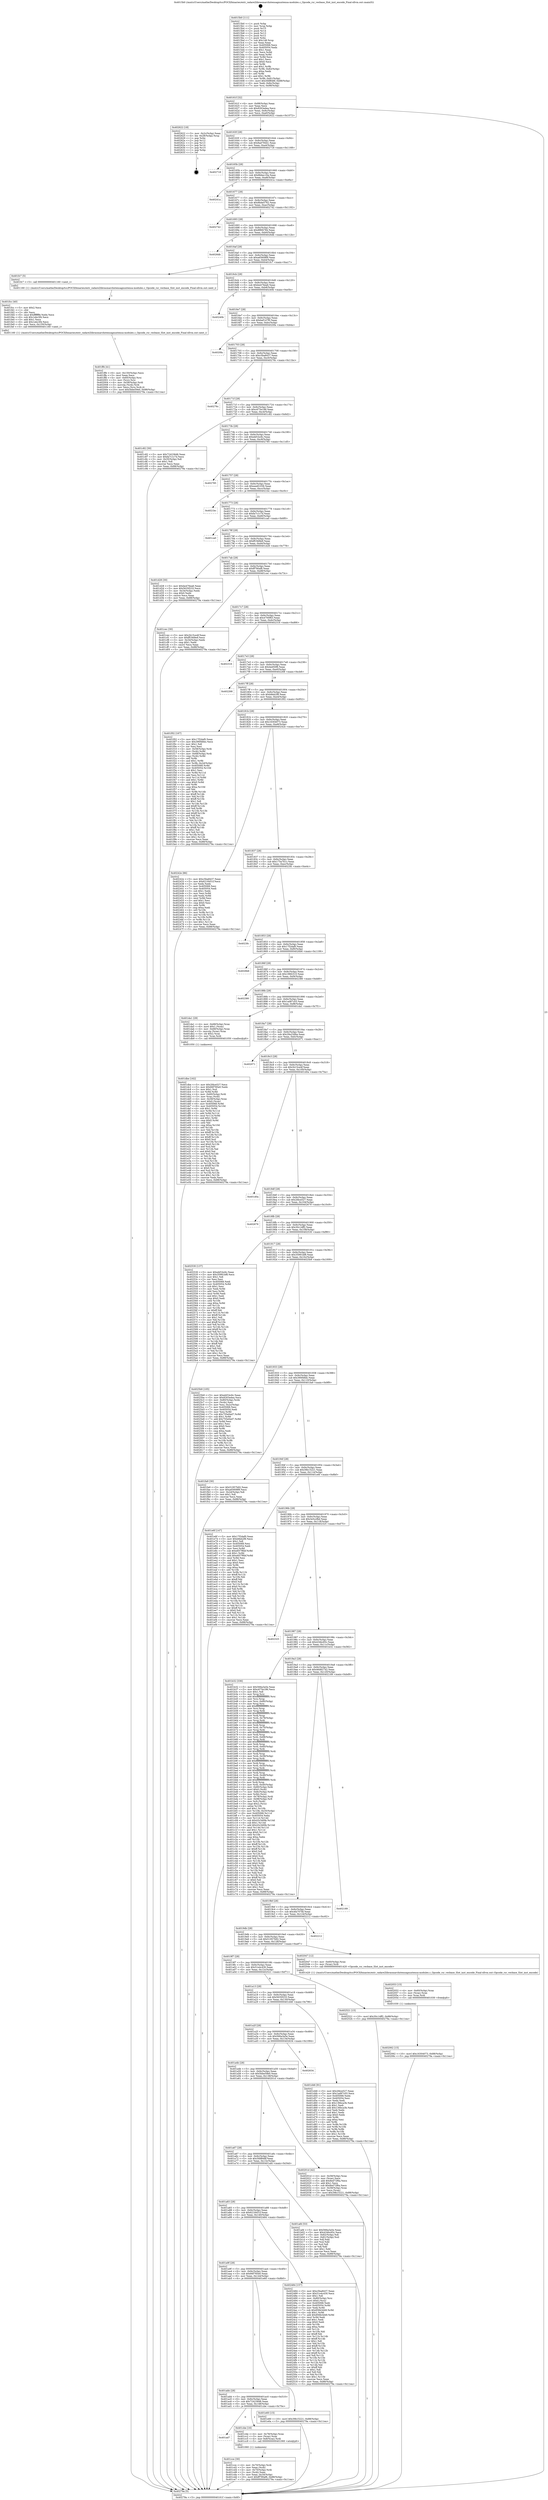 digraph "0x4015b0" {
  label = "0x4015b0 (/mnt/c/Users/mathe/Desktop/tcc/POCII/binaries/extr_radare2librasmarchxtensagnuxtensa-modules.c_Opcode_rsr_vecbase_Slot_inst_encode_Final-ollvm.out::main(0))"
  labelloc = "t"
  node[shape=record]

  Entry [label="",width=0.3,height=0.3,shape=circle,fillcolor=black,style=filled]
  "0x40161f" [label="{
     0x40161f [32]\l
     | [instrs]\l
     &nbsp;&nbsp;0x40161f \<+6\>: mov -0x88(%rbp),%eax\l
     &nbsp;&nbsp;0x401625 \<+2\>: mov %eax,%ecx\l
     &nbsp;&nbsp;0x401627 \<+6\>: sub $0x8263edea,%ecx\l
     &nbsp;&nbsp;0x40162d \<+6\>: mov %eax,-0x9c(%rbp)\l
     &nbsp;&nbsp;0x401633 \<+6\>: mov %ecx,-0xa0(%rbp)\l
     &nbsp;&nbsp;0x401639 \<+6\>: je 0000000000402622 \<main+0x1072\>\l
  }"]
  "0x402622" [label="{
     0x402622 [18]\l
     | [instrs]\l
     &nbsp;&nbsp;0x402622 \<+3\>: mov -0x2c(%rbp),%eax\l
     &nbsp;&nbsp;0x402625 \<+4\>: lea -0x28(%rbp),%rsp\l
     &nbsp;&nbsp;0x402629 \<+1\>: pop %rbx\l
     &nbsp;&nbsp;0x40262a \<+2\>: pop %r12\l
     &nbsp;&nbsp;0x40262c \<+2\>: pop %r13\l
     &nbsp;&nbsp;0x40262e \<+2\>: pop %r14\l
     &nbsp;&nbsp;0x402630 \<+2\>: pop %r15\l
     &nbsp;&nbsp;0x402632 \<+1\>: pop %rbp\l
     &nbsp;&nbsp;0x402633 \<+1\>: ret\l
  }"]
  "0x40163f" [label="{
     0x40163f [28]\l
     | [instrs]\l
     &nbsp;&nbsp;0x40163f \<+5\>: jmp 0000000000401644 \<main+0x94\>\l
     &nbsp;&nbsp;0x401644 \<+6\>: mov -0x9c(%rbp),%eax\l
     &nbsp;&nbsp;0x40164a \<+5\>: sub $0x8ad79441,%eax\l
     &nbsp;&nbsp;0x40164f \<+6\>: mov %eax,-0xa4(%rbp)\l
     &nbsp;&nbsp;0x401655 \<+6\>: je 0000000000402718 \<main+0x1168\>\l
  }"]
  Exit [label="",width=0.3,height=0.3,shape=circle,fillcolor=black,style=filled,peripheries=2]
  "0x402718" [label="{
     0x402718\l
  }", style=dashed]
  "0x40165b" [label="{
     0x40165b [28]\l
     | [instrs]\l
     &nbsp;&nbsp;0x40165b \<+5\>: jmp 0000000000401660 \<main+0xb0\>\l
     &nbsp;&nbsp;0x401660 \<+6\>: mov -0x9c(%rbp),%eax\l
     &nbsp;&nbsp;0x401666 \<+5\>: sub $0x8bbec16a,%eax\l
     &nbsp;&nbsp;0x40166b \<+6\>: mov %eax,-0xa8(%rbp)\l
     &nbsp;&nbsp;0x401671 \<+6\>: je 000000000040241a \<main+0xe6a\>\l
  }"]
  "0x402062" [label="{
     0x402062 [15]\l
     | [instrs]\l
     &nbsp;&nbsp;0x402062 \<+10\>: movl $0x16304073,-0x88(%rbp)\l
     &nbsp;&nbsp;0x40206c \<+5\>: jmp 000000000040279a \<main+0x11ea\>\l
  }"]
  "0x40241a" [label="{
     0x40241a\l
  }", style=dashed]
  "0x401677" [label="{
     0x401677 [28]\l
     | [instrs]\l
     &nbsp;&nbsp;0x401677 \<+5\>: jmp 000000000040167c \<main+0xcc\>\l
     &nbsp;&nbsp;0x40167c \<+6\>: mov -0x9c(%rbp),%eax\l
     &nbsp;&nbsp;0x401682 \<+5\>: sub $0x8bde5762,%eax\l
     &nbsp;&nbsp;0x401687 \<+6\>: mov %eax,-0xac(%rbp)\l
     &nbsp;&nbsp;0x40168d \<+6\>: je 0000000000402742 \<main+0x1192\>\l
  }"]
  "0x402053" [label="{
     0x402053 [15]\l
     | [instrs]\l
     &nbsp;&nbsp;0x402053 \<+4\>: mov -0x60(%rbp),%rax\l
     &nbsp;&nbsp;0x402057 \<+3\>: mov (%rax),%rax\l
     &nbsp;&nbsp;0x40205a \<+3\>: mov %rax,%rdi\l
     &nbsp;&nbsp;0x40205d \<+5\>: call 0000000000401030 \<free@plt\>\l
     | [calls]\l
     &nbsp;&nbsp;0x401030 \{1\} (unknown)\l
  }"]
  "0x402742" [label="{
     0x402742\l
  }", style=dashed]
  "0x401693" [label="{
     0x401693 [28]\l
     | [instrs]\l
     &nbsp;&nbsp;0x401693 \<+5\>: jmp 0000000000401698 \<main+0xe8\>\l
     &nbsp;&nbsp;0x401698 \<+6\>: mov -0x9c(%rbp),%eax\l
     &nbsp;&nbsp;0x40169e \<+5\>: sub $0x8f6f4784,%eax\l
     &nbsp;&nbsp;0x4016a3 \<+6\>: mov %eax,-0xb0(%rbp)\l
     &nbsp;&nbsp;0x4016a9 \<+6\>: je 00000000004026db \<main+0x112b\>\l
  }"]
  "0x401ff4" [label="{
     0x401ff4 [41]\l
     | [instrs]\l
     &nbsp;&nbsp;0x401ff4 \<+6\>: mov -0x150(%rbp),%ecx\l
     &nbsp;&nbsp;0x401ffa \<+3\>: imul %eax,%ecx\l
     &nbsp;&nbsp;0x401ffd \<+4\>: mov -0x60(%rbp),%rsi\l
     &nbsp;&nbsp;0x402001 \<+3\>: mov (%rsi),%rsi\l
     &nbsp;&nbsp;0x402004 \<+4\>: mov -0x58(%rbp),%rdi\l
     &nbsp;&nbsp;0x402008 \<+3\>: movslq (%rdi),%rdi\l
     &nbsp;&nbsp;0x40200b \<+3\>: mov %ecx,(%rsi,%rdi,4)\l
     &nbsp;&nbsp;0x40200e \<+10\>: movl $0x5bbe59e0,-0x88(%rbp)\l
     &nbsp;&nbsp;0x402018 \<+5\>: jmp 000000000040279a \<main+0x11ea\>\l
  }"]
  "0x4026db" [label="{
     0x4026db\l
  }", style=dashed]
  "0x4016af" [label="{
     0x4016af [28]\l
     | [instrs]\l
     &nbsp;&nbsp;0x4016af \<+5\>: jmp 00000000004016b4 \<main+0x104\>\l
     &nbsp;&nbsp;0x4016b4 \<+6\>: mov -0x9c(%rbp),%eax\l
     &nbsp;&nbsp;0x4016ba \<+5\>: sub $0xa65608f9,%eax\l
     &nbsp;&nbsp;0x4016bf \<+6\>: mov %eax,-0xb4(%rbp)\l
     &nbsp;&nbsp;0x4016c5 \<+6\>: je 0000000000401fc7 \<main+0xa17\>\l
  }"]
  "0x401fcc" [label="{
     0x401fcc [40]\l
     | [instrs]\l
     &nbsp;&nbsp;0x401fcc \<+5\>: mov $0x2,%ecx\l
     &nbsp;&nbsp;0x401fd1 \<+1\>: cltd\l
     &nbsp;&nbsp;0x401fd2 \<+2\>: idiv %ecx\l
     &nbsp;&nbsp;0x401fd4 \<+6\>: imul $0xfffffffe,%edx,%ecx\l
     &nbsp;&nbsp;0x401fda \<+6\>: sub $0x1ebc3f4,%ecx\l
     &nbsp;&nbsp;0x401fe0 \<+3\>: add $0x1,%ecx\l
     &nbsp;&nbsp;0x401fe3 \<+6\>: add $0x1ebc3f4,%ecx\l
     &nbsp;&nbsp;0x401fe9 \<+6\>: mov %ecx,-0x150(%rbp)\l
     &nbsp;&nbsp;0x401fef \<+5\>: call 0000000000401160 \<next_i\>\l
     | [calls]\l
     &nbsp;&nbsp;0x401160 \{1\} (/mnt/c/Users/mathe/Desktop/tcc/POCII/binaries/extr_radare2librasmarchxtensagnuxtensa-modules.c_Opcode_rsr_vecbase_Slot_inst_encode_Final-ollvm.out::next_i)\l
  }"]
  "0x401fc7" [label="{
     0x401fc7 [5]\l
     | [instrs]\l
     &nbsp;&nbsp;0x401fc7 \<+5\>: call 0000000000401160 \<next_i\>\l
     | [calls]\l
     &nbsp;&nbsp;0x401160 \{1\} (/mnt/c/Users/mathe/Desktop/tcc/POCII/binaries/extr_radare2librasmarchxtensagnuxtensa-modules.c_Opcode_rsr_vecbase_Slot_inst_encode_Final-ollvm.out::next_i)\l
  }"]
  "0x4016cb" [label="{
     0x4016cb [28]\l
     | [instrs]\l
     &nbsp;&nbsp;0x4016cb \<+5\>: jmp 00000000004016d0 \<main+0x120\>\l
     &nbsp;&nbsp;0x4016d0 \<+6\>: mov -0x9c(%rbp),%eax\l
     &nbsp;&nbsp;0x4016d6 \<+5\>: sub $0xbe476ea6,%eax\l
     &nbsp;&nbsp;0x4016db \<+6\>: mov %eax,-0xb8(%rbp)\l
     &nbsp;&nbsp;0x4016e1 \<+6\>: je 000000000040240b \<main+0xe5b\>\l
  }"]
  "0x401dbe" [label="{
     0x401dbe [162]\l
     | [instrs]\l
     &nbsp;&nbsp;0x401dbe \<+5\>: mov $0x2fdce527,%ecx\l
     &nbsp;&nbsp;0x401dc3 \<+5\>: mov $0x66f785e0,%edx\l
     &nbsp;&nbsp;0x401dc8 \<+3\>: mov $0x1,%sil\l
     &nbsp;&nbsp;0x401dcb \<+3\>: xor %r8d,%r8d\l
     &nbsp;&nbsp;0x401dce \<+4\>: mov -0x60(%rbp),%rdi\l
     &nbsp;&nbsp;0x401dd2 \<+3\>: mov %rax,(%rdi)\l
     &nbsp;&nbsp;0x401dd5 \<+4\>: mov -0x58(%rbp),%rax\l
     &nbsp;&nbsp;0x401dd9 \<+6\>: movl $0x0,(%rax)\l
     &nbsp;&nbsp;0x401ddf \<+8\>: mov 0x405068,%r9d\l
     &nbsp;&nbsp;0x401de7 \<+8\>: mov 0x405054,%r10d\l
     &nbsp;&nbsp;0x401def \<+4\>: sub $0x1,%r8d\l
     &nbsp;&nbsp;0x401df3 \<+3\>: mov %r9d,%r11d\l
     &nbsp;&nbsp;0x401df6 \<+3\>: add %r8d,%r11d\l
     &nbsp;&nbsp;0x401df9 \<+4\>: imul %r11d,%r9d\l
     &nbsp;&nbsp;0x401dfd \<+4\>: and $0x1,%r9d\l
     &nbsp;&nbsp;0x401e01 \<+4\>: cmp $0x0,%r9d\l
     &nbsp;&nbsp;0x401e05 \<+3\>: sete %bl\l
     &nbsp;&nbsp;0x401e08 \<+4\>: cmp $0xa,%r10d\l
     &nbsp;&nbsp;0x401e0c \<+4\>: setl %r14b\l
     &nbsp;&nbsp;0x401e10 \<+3\>: mov %bl,%r15b\l
     &nbsp;&nbsp;0x401e13 \<+4\>: xor $0xff,%r15b\l
     &nbsp;&nbsp;0x401e17 \<+3\>: mov %r14b,%r12b\l
     &nbsp;&nbsp;0x401e1a \<+4\>: xor $0xff,%r12b\l
     &nbsp;&nbsp;0x401e1e \<+4\>: xor $0x0,%sil\l
     &nbsp;&nbsp;0x401e22 \<+3\>: mov %r15b,%r13b\l
     &nbsp;&nbsp;0x401e25 \<+4\>: and $0x0,%r13b\l
     &nbsp;&nbsp;0x401e29 \<+3\>: and %sil,%bl\l
     &nbsp;&nbsp;0x401e2c \<+3\>: mov %r12b,%al\l
     &nbsp;&nbsp;0x401e2f \<+2\>: and $0x0,%al\l
     &nbsp;&nbsp;0x401e31 \<+3\>: and %sil,%r14b\l
     &nbsp;&nbsp;0x401e34 \<+3\>: or %bl,%r13b\l
     &nbsp;&nbsp;0x401e37 \<+3\>: or %r14b,%al\l
     &nbsp;&nbsp;0x401e3a \<+3\>: xor %al,%r13b\l
     &nbsp;&nbsp;0x401e3d \<+3\>: or %r12b,%r15b\l
     &nbsp;&nbsp;0x401e40 \<+4\>: xor $0xff,%r15b\l
     &nbsp;&nbsp;0x401e44 \<+4\>: or $0x0,%sil\l
     &nbsp;&nbsp;0x401e48 \<+3\>: and %sil,%r15b\l
     &nbsp;&nbsp;0x401e4b \<+3\>: or %r15b,%r13b\l
     &nbsp;&nbsp;0x401e4e \<+4\>: test $0x1,%r13b\l
     &nbsp;&nbsp;0x401e52 \<+3\>: cmovne %edx,%ecx\l
     &nbsp;&nbsp;0x401e55 \<+6\>: mov %ecx,-0x88(%rbp)\l
     &nbsp;&nbsp;0x401e5b \<+5\>: jmp 000000000040279a \<main+0x11ea\>\l
  }"]
  "0x40240b" [label="{
     0x40240b\l
  }", style=dashed]
  "0x4016e7" [label="{
     0x4016e7 [28]\l
     | [instrs]\l
     &nbsp;&nbsp;0x4016e7 \<+5\>: jmp 00000000004016ec \<main+0x13c\>\l
     &nbsp;&nbsp;0x4016ec \<+6\>: mov -0x9c(%rbp),%eax\l
     &nbsp;&nbsp;0x4016f2 \<+5\>: sub $0xbef147f0,%eax\l
     &nbsp;&nbsp;0x4016f7 \<+6\>: mov %eax,-0xbc(%rbp)\l
     &nbsp;&nbsp;0x4016fd \<+6\>: je 00000000004020fa \<main+0xb4a\>\l
  }"]
  "0x401cce" [label="{
     0x401cce [30]\l
     | [instrs]\l
     &nbsp;&nbsp;0x401cce \<+4\>: mov -0x70(%rbp),%rdi\l
     &nbsp;&nbsp;0x401cd2 \<+2\>: mov %eax,(%rdi)\l
     &nbsp;&nbsp;0x401cd4 \<+4\>: mov -0x70(%rbp),%rdi\l
     &nbsp;&nbsp;0x401cd8 \<+2\>: mov (%rdi),%eax\l
     &nbsp;&nbsp;0x401cda \<+3\>: mov %eax,-0x34(%rbp)\l
     &nbsp;&nbsp;0x401cdd \<+10\>: movl $0xff790af6,-0x88(%rbp)\l
     &nbsp;&nbsp;0x401ce7 \<+5\>: jmp 000000000040279a \<main+0x11ea\>\l
  }"]
  "0x4020fa" [label="{
     0x4020fa\l
  }", style=dashed]
  "0x401703" [label="{
     0x401703 [28]\l
     | [instrs]\l
     &nbsp;&nbsp;0x401703 \<+5\>: jmp 0000000000401708 \<main+0x158\>\l
     &nbsp;&nbsp;0x401708 \<+6\>: mov -0x9c(%rbp),%eax\l
     &nbsp;&nbsp;0x40170e \<+5\>: sub $0xc5ba8437,%eax\l
     &nbsp;&nbsp;0x401713 \<+6\>: mov %eax,-0xc0(%rbp)\l
     &nbsp;&nbsp;0x401719 \<+6\>: je 000000000040276c \<main+0x11bc\>\l
  }"]
  "0x401ad7" [label="{
     0x401ad7\l
  }", style=dashed]
  "0x40276c" [label="{
     0x40276c\l
  }", style=dashed]
  "0x40171f" [label="{
     0x40171f [28]\l
     | [instrs]\l
     &nbsp;&nbsp;0x40171f \<+5\>: jmp 0000000000401724 \<main+0x174\>\l
     &nbsp;&nbsp;0x401724 \<+6\>: mov -0x9c(%rbp),%eax\l
     &nbsp;&nbsp;0x40172a \<+5\>: sub $0xc675e186,%eax\l
     &nbsp;&nbsp;0x40172f \<+6\>: mov %eax,-0xc4(%rbp)\l
     &nbsp;&nbsp;0x401735 \<+6\>: je 0000000000401c82 \<main+0x6d2\>\l
  }"]
  "0x401cbe" [label="{
     0x401cbe [16]\l
     | [instrs]\l
     &nbsp;&nbsp;0x401cbe \<+4\>: mov -0x78(%rbp),%rax\l
     &nbsp;&nbsp;0x401cc2 \<+3\>: mov (%rax),%rax\l
     &nbsp;&nbsp;0x401cc5 \<+4\>: mov 0x8(%rax),%rdi\l
     &nbsp;&nbsp;0x401cc9 \<+5\>: call 0000000000401060 \<atoi@plt\>\l
     | [calls]\l
     &nbsp;&nbsp;0x401060 \{1\} (unknown)\l
  }"]
  "0x401c82" [label="{
     0x401c82 [30]\l
     | [instrs]\l
     &nbsp;&nbsp;0x401c82 \<+5\>: mov $0x724236d6,%eax\l
     &nbsp;&nbsp;0x401c87 \<+5\>: mov $0xfa7c1c7d,%ecx\l
     &nbsp;&nbsp;0x401c8c \<+3\>: mov -0x35(%rbp),%dl\l
     &nbsp;&nbsp;0x401c8f \<+3\>: test $0x1,%dl\l
     &nbsp;&nbsp;0x401c92 \<+3\>: cmovne %ecx,%eax\l
     &nbsp;&nbsp;0x401c95 \<+6\>: mov %eax,-0x88(%rbp)\l
     &nbsp;&nbsp;0x401c9b \<+5\>: jmp 000000000040279a \<main+0x11ea\>\l
  }"]
  "0x40173b" [label="{
     0x40173b [28]\l
     | [instrs]\l
     &nbsp;&nbsp;0x40173b \<+5\>: jmp 0000000000401740 \<main+0x190\>\l
     &nbsp;&nbsp;0x401740 \<+6\>: mov -0x9c(%rbp),%eax\l
     &nbsp;&nbsp;0x401746 \<+5\>: sub $0xebf1bc6c,%eax\l
     &nbsp;&nbsp;0x40174b \<+6\>: mov %eax,-0xc8(%rbp)\l
     &nbsp;&nbsp;0x401751 \<+6\>: je 0000000000402785 \<main+0x11d5\>\l
  }"]
  "0x401abb" [label="{
     0x401abb [28]\l
     | [instrs]\l
     &nbsp;&nbsp;0x401abb \<+5\>: jmp 0000000000401ac0 \<main+0x510\>\l
     &nbsp;&nbsp;0x401ac0 \<+6\>: mov -0x9c(%rbp),%eax\l
     &nbsp;&nbsp;0x401ac6 \<+5\>: sub $0x724236d6,%eax\l
     &nbsp;&nbsp;0x401acb \<+6\>: mov %eax,-0x148(%rbp)\l
     &nbsp;&nbsp;0x401ad1 \<+6\>: je 0000000000401cbe \<main+0x70e\>\l
  }"]
  "0x402785" [label="{
     0x402785\l
  }", style=dashed]
  "0x401757" [label="{
     0x401757 [28]\l
     | [instrs]\l
     &nbsp;&nbsp;0x401757 \<+5\>: jmp 000000000040175c \<main+0x1ac\>\l
     &nbsp;&nbsp;0x40175c \<+6\>: mov -0x9c(%rbp),%eax\l
     &nbsp;&nbsp;0x401762 \<+5\>: sub $0xeee81036,%eax\l
     &nbsp;&nbsp;0x401767 \<+6\>: mov %eax,-0xcc(%rbp)\l
     &nbsp;&nbsp;0x40176d \<+6\>: je 00000000004021bc \<main+0xc0c\>\l
  }"]
  "0x401e60" [label="{
     0x401e60 [15]\l
     | [instrs]\l
     &nbsp;&nbsp;0x401e60 \<+10\>: movl $0x39b15221,-0x88(%rbp)\l
     &nbsp;&nbsp;0x401e6a \<+5\>: jmp 000000000040279a \<main+0x11ea\>\l
  }"]
  "0x4021bc" [label="{
     0x4021bc\l
  }", style=dashed]
  "0x401773" [label="{
     0x401773 [28]\l
     | [instrs]\l
     &nbsp;&nbsp;0x401773 \<+5\>: jmp 0000000000401778 \<main+0x1c8\>\l
     &nbsp;&nbsp;0x401778 \<+6\>: mov -0x9c(%rbp),%eax\l
     &nbsp;&nbsp;0x40177e \<+5\>: sub $0xfa7c1c7d,%eax\l
     &nbsp;&nbsp;0x401783 \<+6\>: mov %eax,-0xd0(%rbp)\l
     &nbsp;&nbsp;0x401789 \<+6\>: je 0000000000401ca0 \<main+0x6f0\>\l
  }"]
  "0x401a9f" [label="{
     0x401a9f [28]\l
     | [instrs]\l
     &nbsp;&nbsp;0x401a9f \<+5\>: jmp 0000000000401aa4 \<main+0x4f4\>\l
     &nbsp;&nbsp;0x401aa4 \<+6\>: mov -0x9c(%rbp),%eax\l
     &nbsp;&nbsp;0x401aaa \<+5\>: sub $0x66f785e0,%eax\l
     &nbsp;&nbsp;0x401aaf \<+6\>: mov %eax,-0x144(%rbp)\l
     &nbsp;&nbsp;0x401ab5 \<+6\>: je 0000000000401e60 \<main+0x8b0\>\l
  }"]
  "0x401ca0" [label="{
     0x401ca0\l
  }", style=dashed]
  "0x40178f" [label="{
     0x40178f [28]\l
     | [instrs]\l
     &nbsp;&nbsp;0x40178f \<+5\>: jmp 0000000000401794 \<main+0x1e4\>\l
     &nbsp;&nbsp;0x401794 \<+6\>: mov -0x9c(%rbp),%eax\l
     &nbsp;&nbsp;0x40179a \<+5\>: sub $0xff19d9e9,%eax\l
     &nbsp;&nbsp;0x40179f \<+6\>: mov %eax,-0xd4(%rbp)\l
     &nbsp;&nbsp;0x4017a5 \<+6\>: je 0000000000401d28 \<main+0x778\>\l
  }"]
  "0x402484" [label="{
     0x402484 [157]\l
     | [instrs]\l
     &nbsp;&nbsp;0x402484 \<+5\>: mov $0xc5ba8437,%eax\l
     &nbsp;&nbsp;0x402489 \<+5\>: mov $0x51e4c430,%ecx\l
     &nbsp;&nbsp;0x40248e \<+2\>: mov $0x1,%dl\l
     &nbsp;&nbsp;0x402490 \<+4\>: mov -0x80(%rbp),%rsi\l
     &nbsp;&nbsp;0x402494 \<+6\>: movl $0x0,(%rsi)\l
     &nbsp;&nbsp;0x40249a \<+7\>: mov 0x405068,%edi\l
     &nbsp;&nbsp;0x4024a1 \<+8\>: mov 0x405054,%r8d\l
     &nbsp;&nbsp;0x4024a9 \<+3\>: mov %edi,%r9d\l
     &nbsp;&nbsp;0x4024ac \<+7\>: sub $0x856b3d49,%r9d\l
     &nbsp;&nbsp;0x4024b3 \<+4\>: sub $0x1,%r9d\l
     &nbsp;&nbsp;0x4024b7 \<+7\>: add $0x856b3d49,%r9d\l
     &nbsp;&nbsp;0x4024be \<+4\>: imul %r9d,%edi\l
     &nbsp;&nbsp;0x4024c2 \<+3\>: and $0x1,%edi\l
     &nbsp;&nbsp;0x4024c5 \<+3\>: cmp $0x0,%edi\l
     &nbsp;&nbsp;0x4024c8 \<+4\>: sete %r10b\l
     &nbsp;&nbsp;0x4024cc \<+4\>: cmp $0xa,%r8d\l
     &nbsp;&nbsp;0x4024d0 \<+4\>: setl %r11b\l
     &nbsp;&nbsp;0x4024d4 \<+3\>: mov %r10b,%bl\l
     &nbsp;&nbsp;0x4024d7 \<+3\>: xor $0xff,%bl\l
     &nbsp;&nbsp;0x4024da \<+3\>: mov %r11b,%r14b\l
     &nbsp;&nbsp;0x4024dd \<+4\>: xor $0xff,%r14b\l
     &nbsp;&nbsp;0x4024e1 \<+3\>: xor $0x1,%dl\l
     &nbsp;&nbsp;0x4024e4 \<+3\>: mov %bl,%r15b\l
     &nbsp;&nbsp;0x4024e7 \<+4\>: and $0xff,%r15b\l
     &nbsp;&nbsp;0x4024eb \<+3\>: and %dl,%r10b\l
     &nbsp;&nbsp;0x4024ee \<+3\>: mov %r14b,%r12b\l
     &nbsp;&nbsp;0x4024f1 \<+4\>: and $0xff,%r12b\l
     &nbsp;&nbsp;0x4024f5 \<+3\>: and %dl,%r11b\l
     &nbsp;&nbsp;0x4024f8 \<+3\>: or %r10b,%r15b\l
     &nbsp;&nbsp;0x4024fb \<+3\>: or %r11b,%r12b\l
     &nbsp;&nbsp;0x4024fe \<+3\>: xor %r12b,%r15b\l
     &nbsp;&nbsp;0x402501 \<+3\>: or %r14b,%bl\l
     &nbsp;&nbsp;0x402504 \<+3\>: xor $0xff,%bl\l
     &nbsp;&nbsp;0x402507 \<+3\>: or $0x1,%dl\l
     &nbsp;&nbsp;0x40250a \<+2\>: and %dl,%bl\l
     &nbsp;&nbsp;0x40250c \<+3\>: or %bl,%r15b\l
     &nbsp;&nbsp;0x40250f \<+4\>: test $0x1,%r15b\l
     &nbsp;&nbsp;0x402513 \<+3\>: cmovne %ecx,%eax\l
     &nbsp;&nbsp;0x402516 \<+6\>: mov %eax,-0x88(%rbp)\l
     &nbsp;&nbsp;0x40251c \<+5\>: jmp 000000000040279a \<main+0x11ea\>\l
  }"]
  "0x401d28" [label="{
     0x401d28 [30]\l
     | [instrs]\l
     &nbsp;&nbsp;0x401d28 \<+5\>: mov $0xbe476ea6,%eax\l
     &nbsp;&nbsp;0x401d2d \<+5\>: mov $0x5635f233,%ecx\l
     &nbsp;&nbsp;0x401d32 \<+3\>: mov -0x34(%rbp),%edx\l
     &nbsp;&nbsp;0x401d35 \<+3\>: cmp $0x0,%edx\l
     &nbsp;&nbsp;0x401d38 \<+3\>: cmove %ecx,%eax\l
     &nbsp;&nbsp;0x401d3b \<+6\>: mov %eax,-0x88(%rbp)\l
     &nbsp;&nbsp;0x401d41 \<+5\>: jmp 000000000040279a \<main+0x11ea\>\l
  }"]
  "0x4017ab" [label="{
     0x4017ab [28]\l
     | [instrs]\l
     &nbsp;&nbsp;0x4017ab \<+5\>: jmp 00000000004017b0 \<main+0x200\>\l
     &nbsp;&nbsp;0x4017b0 \<+6\>: mov -0x9c(%rbp),%eax\l
     &nbsp;&nbsp;0x4017b6 \<+5\>: sub $0xff790af6,%eax\l
     &nbsp;&nbsp;0x4017bb \<+6\>: mov %eax,-0xd8(%rbp)\l
     &nbsp;&nbsp;0x4017c1 \<+6\>: je 0000000000401cec \<main+0x73c\>\l
  }"]
  "0x4015b0" [label="{
     0x4015b0 [111]\l
     | [instrs]\l
     &nbsp;&nbsp;0x4015b0 \<+1\>: push %rbp\l
     &nbsp;&nbsp;0x4015b1 \<+3\>: mov %rsp,%rbp\l
     &nbsp;&nbsp;0x4015b4 \<+2\>: push %r15\l
     &nbsp;&nbsp;0x4015b6 \<+2\>: push %r14\l
     &nbsp;&nbsp;0x4015b8 \<+2\>: push %r13\l
     &nbsp;&nbsp;0x4015ba \<+2\>: push %r12\l
     &nbsp;&nbsp;0x4015bc \<+1\>: push %rbx\l
     &nbsp;&nbsp;0x4015bd \<+7\>: sub $0x148,%rsp\l
     &nbsp;&nbsp;0x4015c4 \<+2\>: xor %eax,%eax\l
     &nbsp;&nbsp;0x4015c6 \<+7\>: mov 0x405068,%ecx\l
     &nbsp;&nbsp;0x4015cd \<+7\>: mov 0x405054,%edx\l
     &nbsp;&nbsp;0x4015d4 \<+3\>: sub $0x1,%eax\l
     &nbsp;&nbsp;0x4015d7 \<+3\>: mov %ecx,%r8d\l
     &nbsp;&nbsp;0x4015da \<+3\>: add %eax,%r8d\l
     &nbsp;&nbsp;0x4015dd \<+4\>: imul %r8d,%ecx\l
     &nbsp;&nbsp;0x4015e1 \<+3\>: and $0x1,%ecx\l
     &nbsp;&nbsp;0x4015e4 \<+3\>: cmp $0x0,%ecx\l
     &nbsp;&nbsp;0x4015e7 \<+4\>: sete %r9b\l
     &nbsp;&nbsp;0x4015eb \<+4\>: and $0x1,%r9b\l
     &nbsp;&nbsp;0x4015ef \<+7\>: mov %r9b,-0x82(%rbp)\l
     &nbsp;&nbsp;0x4015f6 \<+3\>: cmp $0xa,%edx\l
     &nbsp;&nbsp;0x4015f9 \<+4\>: setl %r9b\l
     &nbsp;&nbsp;0x4015fd \<+4\>: and $0x1,%r9b\l
     &nbsp;&nbsp;0x401601 \<+7\>: mov %r9b,-0x81(%rbp)\l
     &nbsp;&nbsp;0x401608 \<+10\>: movl $0x5fdf848f,-0x88(%rbp)\l
     &nbsp;&nbsp;0x401612 \<+6\>: mov %edi,-0x8c(%rbp)\l
     &nbsp;&nbsp;0x401618 \<+7\>: mov %rsi,-0x98(%rbp)\l
  }"]
  "0x401cec" [label="{
     0x401cec [30]\l
     | [instrs]\l
     &nbsp;&nbsp;0x401cec \<+5\>: mov $0x2b15ce4f,%eax\l
     &nbsp;&nbsp;0x401cf1 \<+5\>: mov $0xff19d9e9,%ecx\l
     &nbsp;&nbsp;0x401cf6 \<+3\>: mov -0x34(%rbp),%edx\l
     &nbsp;&nbsp;0x401cf9 \<+3\>: cmp $0x1,%edx\l
     &nbsp;&nbsp;0x401cfc \<+3\>: cmovl %ecx,%eax\l
     &nbsp;&nbsp;0x401cff \<+6\>: mov %eax,-0x88(%rbp)\l
     &nbsp;&nbsp;0x401d05 \<+5\>: jmp 000000000040279a \<main+0x11ea\>\l
  }"]
  "0x4017c7" [label="{
     0x4017c7 [28]\l
     | [instrs]\l
     &nbsp;&nbsp;0x4017c7 \<+5\>: jmp 00000000004017cc \<main+0x21c\>\l
     &nbsp;&nbsp;0x4017cc \<+6\>: mov -0x9c(%rbp),%eax\l
     &nbsp;&nbsp;0x4017d2 \<+5\>: sub $0x4700f63,%eax\l
     &nbsp;&nbsp;0x4017d7 \<+6\>: mov %eax,-0xdc(%rbp)\l
     &nbsp;&nbsp;0x4017dd \<+6\>: je 0000000000402316 \<main+0xd66\>\l
  }"]
  "0x40279a" [label="{
     0x40279a [5]\l
     | [instrs]\l
     &nbsp;&nbsp;0x40279a \<+5\>: jmp 000000000040161f \<main+0x6f\>\l
  }"]
  "0x402316" [label="{
     0x402316\l
  }", style=dashed]
  "0x4017e3" [label="{
     0x4017e3 [28]\l
     | [instrs]\l
     &nbsp;&nbsp;0x4017e3 \<+5\>: jmp 00000000004017e8 \<main+0x238\>\l
     &nbsp;&nbsp;0x4017e8 \<+6\>: mov -0x9c(%rbp),%eax\l
     &nbsp;&nbsp;0x4017ee \<+5\>: sub $0x4ed50f6,%eax\l
     &nbsp;&nbsp;0x4017f3 \<+6\>: mov %eax,-0xe0(%rbp)\l
     &nbsp;&nbsp;0x4017f9 \<+6\>: je 0000000000402268 \<main+0xcb8\>\l
  }"]
  "0x401a83" [label="{
     0x401a83 [28]\l
     | [instrs]\l
     &nbsp;&nbsp;0x401a83 \<+5\>: jmp 0000000000401a88 \<main+0x4d8\>\l
     &nbsp;&nbsp;0x401a88 \<+6\>: mov -0x9c(%rbp),%eax\l
     &nbsp;&nbsp;0x401a8e \<+5\>: sub $0x6218451f,%eax\l
     &nbsp;&nbsp;0x401a93 \<+6\>: mov %eax,-0x140(%rbp)\l
     &nbsp;&nbsp;0x401a99 \<+6\>: je 0000000000402484 \<main+0xed4\>\l
  }"]
  "0x402268" [label="{
     0x402268\l
  }", style=dashed]
  "0x4017ff" [label="{
     0x4017ff [28]\l
     | [instrs]\l
     &nbsp;&nbsp;0x4017ff \<+5\>: jmp 0000000000401804 \<main+0x254\>\l
     &nbsp;&nbsp;0x401804 \<+6\>: mov -0x9c(%rbp),%eax\l
     &nbsp;&nbsp;0x40180a \<+5\>: sub $0xb8eb2f8,%eax\l
     &nbsp;&nbsp;0x40180f \<+6\>: mov %eax,-0xe4(%rbp)\l
     &nbsp;&nbsp;0x401815 \<+6\>: je 0000000000401f02 \<main+0x952\>\l
  }"]
  "0x401afd" [label="{
     0x401afd [53]\l
     | [instrs]\l
     &nbsp;&nbsp;0x401afd \<+5\>: mov $0x566a3a5e,%eax\l
     &nbsp;&nbsp;0x401b02 \<+5\>: mov $0x434bc65c,%ecx\l
     &nbsp;&nbsp;0x401b07 \<+6\>: mov -0x82(%rbp),%dl\l
     &nbsp;&nbsp;0x401b0d \<+7\>: mov -0x81(%rbp),%sil\l
     &nbsp;&nbsp;0x401b14 \<+3\>: mov %dl,%dil\l
     &nbsp;&nbsp;0x401b17 \<+3\>: and %sil,%dil\l
     &nbsp;&nbsp;0x401b1a \<+3\>: xor %sil,%dl\l
     &nbsp;&nbsp;0x401b1d \<+3\>: or %dl,%dil\l
     &nbsp;&nbsp;0x401b20 \<+4\>: test $0x1,%dil\l
     &nbsp;&nbsp;0x401b24 \<+3\>: cmovne %ecx,%eax\l
     &nbsp;&nbsp;0x401b27 \<+6\>: mov %eax,-0x88(%rbp)\l
     &nbsp;&nbsp;0x401b2d \<+5\>: jmp 000000000040279a \<main+0x11ea\>\l
  }"]
  "0x401f02" [label="{
     0x401f02 [167]\l
     | [instrs]\l
     &nbsp;&nbsp;0x401f02 \<+5\>: mov $0x17f2daf0,%eax\l
     &nbsp;&nbsp;0x401f07 \<+5\>: mov $0x390f48dc,%ecx\l
     &nbsp;&nbsp;0x401f0c \<+2\>: mov $0x1,%dl\l
     &nbsp;&nbsp;0x401f0e \<+2\>: xor %esi,%esi\l
     &nbsp;&nbsp;0x401f10 \<+4\>: mov -0x58(%rbp),%rdi\l
     &nbsp;&nbsp;0x401f14 \<+3\>: mov (%rdi),%r8d\l
     &nbsp;&nbsp;0x401f17 \<+4\>: mov -0x68(%rbp),%rdi\l
     &nbsp;&nbsp;0x401f1b \<+3\>: cmp (%rdi),%r8d\l
     &nbsp;&nbsp;0x401f1e \<+4\>: setl %r9b\l
     &nbsp;&nbsp;0x401f22 \<+4\>: and $0x1,%r9b\l
     &nbsp;&nbsp;0x401f26 \<+4\>: mov %r9b,-0x2d(%rbp)\l
     &nbsp;&nbsp;0x401f2a \<+8\>: mov 0x405068,%r8d\l
     &nbsp;&nbsp;0x401f32 \<+8\>: mov 0x405054,%r10d\l
     &nbsp;&nbsp;0x401f3a \<+3\>: sub $0x1,%esi\l
     &nbsp;&nbsp;0x401f3d \<+3\>: mov %r8d,%r11d\l
     &nbsp;&nbsp;0x401f40 \<+3\>: add %esi,%r11d\l
     &nbsp;&nbsp;0x401f43 \<+4\>: imul %r11d,%r8d\l
     &nbsp;&nbsp;0x401f47 \<+4\>: and $0x1,%r8d\l
     &nbsp;&nbsp;0x401f4b \<+4\>: cmp $0x0,%r8d\l
     &nbsp;&nbsp;0x401f4f \<+4\>: sete %r9b\l
     &nbsp;&nbsp;0x401f53 \<+4\>: cmp $0xa,%r10d\l
     &nbsp;&nbsp;0x401f57 \<+3\>: setl %bl\l
     &nbsp;&nbsp;0x401f5a \<+3\>: mov %r9b,%r14b\l
     &nbsp;&nbsp;0x401f5d \<+4\>: xor $0xff,%r14b\l
     &nbsp;&nbsp;0x401f61 \<+3\>: mov %bl,%r15b\l
     &nbsp;&nbsp;0x401f64 \<+4\>: xor $0xff,%r15b\l
     &nbsp;&nbsp;0x401f68 \<+3\>: xor $0x1,%dl\l
     &nbsp;&nbsp;0x401f6b \<+3\>: mov %r14b,%r12b\l
     &nbsp;&nbsp;0x401f6e \<+4\>: and $0xff,%r12b\l
     &nbsp;&nbsp;0x401f72 \<+3\>: and %dl,%r9b\l
     &nbsp;&nbsp;0x401f75 \<+3\>: mov %r15b,%r13b\l
     &nbsp;&nbsp;0x401f78 \<+4\>: and $0xff,%r13b\l
     &nbsp;&nbsp;0x401f7c \<+2\>: and %dl,%bl\l
     &nbsp;&nbsp;0x401f7e \<+3\>: or %r9b,%r12b\l
     &nbsp;&nbsp;0x401f81 \<+3\>: or %bl,%r13b\l
     &nbsp;&nbsp;0x401f84 \<+3\>: xor %r13b,%r12b\l
     &nbsp;&nbsp;0x401f87 \<+3\>: or %r15b,%r14b\l
     &nbsp;&nbsp;0x401f8a \<+4\>: xor $0xff,%r14b\l
     &nbsp;&nbsp;0x401f8e \<+3\>: or $0x1,%dl\l
     &nbsp;&nbsp;0x401f91 \<+3\>: and %dl,%r14b\l
     &nbsp;&nbsp;0x401f94 \<+3\>: or %r14b,%r12b\l
     &nbsp;&nbsp;0x401f97 \<+4\>: test $0x1,%r12b\l
     &nbsp;&nbsp;0x401f9b \<+3\>: cmovne %ecx,%eax\l
     &nbsp;&nbsp;0x401f9e \<+6\>: mov %eax,-0x88(%rbp)\l
     &nbsp;&nbsp;0x401fa4 \<+5\>: jmp 000000000040279a \<main+0x11ea\>\l
  }"]
  "0x40181b" [label="{
     0x40181b [28]\l
     | [instrs]\l
     &nbsp;&nbsp;0x40181b \<+5\>: jmp 0000000000401820 \<main+0x270\>\l
     &nbsp;&nbsp;0x401820 \<+6\>: mov -0x9c(%rbp),%eax\l
     &nbsp;&nbsp;0x401826 \<+5\>: sub $0x16304073,%eax\l
     &nbsp;&nbsp;0x40182b \<+6\>: mov %eax,-0xe8(%rbp)\l
     &nbsp;&nbsp;0x401831 \<+6\>: je 000000000040242e \<main+0xe7e\>\l
  }"]
  "0x401a67" [label="{
     0x401a67 [28]\l
     | [instrs]\l
     &nbsp;&nbsp;0x401a67 \<+5\>: jmp 0000000000401a6c \<main+0x4bc\>\l
     &nbsp;&nbsp;0x401a6c \<+6\>: mov -0x9c(%rbp),%eax\l
     &nbsp;&nbsp;0x401a72 \<+5\>: sub $0x5fdf848f,%eax\l
     &nbsp;&nbsp;0x401a77 \<+6\>: mov %eax,-0x13c(%rbp)\l
     &nbsp;&nbsp;0x401a7d \<+6\>: je 0000000000401afd \<main+0x54d\>\l
  }"]
  "0x40242e" [label="{
     0x40242e [86]\l
     | [instrs]\l
     &nbsp;&nbsp;0x40242e \<+5\>: mov $0xc5ba8437,%eax\l
     &nbsp;&nbsp;0x402433 \<+5\>: mov $0x6218451f,%ecx\l
     &nbsp;&nbsp;0x402438 \<+2\>: xor %edx,%edx\l
     &nbsp;&nbsp;0x40243a \<+7\>: mov 0x405068,%esi\l
     &nbsp;&nbsp;0x402441 \<+7\>: mov 0x405054,%edi\l
     &nbsp;&nbsp;0x402448 \<+3\>: sub $0x1,%edx\l
     &nbsp;&nbsp;0x40244b \<+3\>: mov %esi,%r8d\l
     &nbsp;&nbsp;0x40244e \<+3\>: add %edx,%r8d\l
     &nbsp;&nbsp;0x402451 \<+4\>: imul %r8d,%esi\l
     &nbsp;&nbsp;0x402455 \<+3\>: and $0x1,%esi\l
     &nbsp;&nbsp;0x402458 \<+3\>: cmp $0x0,%esi\l
     &nbsp;&nbsp;0x40245b \<+4\>: sete %r9b\l
     &nbsp;&nbsp;0x40245f \<+3\>: cmp $0xa,%edi\l
     &nbsp;&nbsp;0x402462 \<+4\>: setl %r10b\l
     &nbsp;&nbsp;0x402466 \<+3\>: mov %r9b,%r11b\l
     &nbsp;&nbsp;0x402469 \<+3\>: and %r10b,%r11b\l
     &nbsp;&nbsp;0x40246c \<+3\>: xor %r10b,%r9b\l
     &nbsp;&nbsp;0x40246f \<+3\>: or %r9b,%r11b\l
     &nbsp;&nbsp;0x402472 \<+4\>: test $0x1,%r11b\l
     &nbsp;&nbsp;0x402476 \<+3\>: cmovne %ecx,%eax\l
     &nbsp;&nbsp;0x402479 \<+6\>: mov %eax,-0x88(%rbp)\l
     &nbsp;&nbsp;0x40247f \<+5\>: jmp 000000000040279a \<main+0x11ea\>\l
  }"]
  "0x401837" [label="{
     0x401837 [28]\l
     | [instrs]\l
     &nbsp;&nbsp;0x401837 \<+5\>: jmp 000000000040183c \<main+0x28c\>\l
     &nbsp;&nbsp;0x40183c \<+6\>: mov -0x9c(%rbp),%eax\l
     &nbsp;&nbsp;0x401842 \<+5\>: sub $0x175a7b1c,%eax\l
     &nbsp;&nbsp;0x401847 \<+6\>: mov %eax,-0xec(%rbp)\l
     &nbsp;&nbsp;0x40184d \<+6\>: je 00000000004023fc \<main+0xe4c\>\l
  }"]
  "0x40201d" [label="{
     0x40201d [42]\l
     | [instrs]\l
     &nbsp;&nbsp;0x40201d \<+4\>: mov -0x58(%rbp),%rax\l
     &nbsp;&nbsp;0x402021 \<+2\>: mov (%rax),%ecx\l
     &nbsp;&nbsp;0x402023 \<+6\>: add $0x8ed72f6a,%ecx\l
     &nbsp;&nbsp;0x402029 \<+3\>: add $0x1,%ecx\l
     &nbsp;&nbsp;0x40202c \<+6\>: sub $0x8ed72f6a,%ecx\l
     &nbsp;&nbsp;0x402032 \<+4\>: mov -0x58(%rbp),%rax\l
     &nbsp;&nbsp;0x402036 \<+2\>: mov %ecx,(%rax)\l
     &nbsp;&nbsp;0x402038 \<+10\>: movl $0x39b15221,-0x88(%rbp)\l
     &nbsp;&nbsp;0x402042 \<+5\>: jmp 000000000040279a \<main+0x11ea\>\l
  }"]
  "0x4023fc" [label="{
     0x4023fc\l
  }", style=dashed]
  "0x401853" [label="{
     0x401853 [28]\l
     | [instrs]\l
     &nbsp;&nbsp;0x401853 \<+5\>: jmp 0000000000401858 \<main+0x2a8\>\l
     &nbsp;&nbsp;0x401858 \<+6\>: mov -0x9c(%rbp),%eax\l
     &nbsp;&nbsp;0x40185e \<+5\>: sub $0x17f2daf0,%eax\l
     &nbsp;&nbsp;0x401863 \<+6\>: mov %eax,-0xf0(%rbp)\l
     &nbsp;&nbsp;0x401869 \<+6\>: je 00000000004026b6 \<main+0x1106\>\l
  }"]
  "0x401a4b" [label="{
     0x401a4b [28]\l
     | [instrs]\l
     &nbsp;&nbsp;0x401a4b \<+5\>: jmp 0000000000401a50 \<main+0x4a0\>\l
     &nbsp;&nbsp;0x401a50 \<+6\>: mov -0x9c(%rbp),%eax\l
     &nbsp;&nbsp;0x401a56 \<+5\>: sub $0x5bbe59e0,%eax\l
     &nbsp;&nbsp;0x401a5b \<+6\>: mov %eax,-0x138(%rbp)\l
     &nbsp;&nbsp;0x401a61 \<+6\>: je 000000000040201d \<main+0xa6d\>\l
  }"]
  "0x4026b6" [label="{
     0x4026b6\l
  }", style=dashed]
  "0x40186f" [label="{
     0x40186f [28]\l
     | [instrs]\l
     &nbsp;&nbsp;0x40186f \<+5\>: jmp 0000000000401874 \<main+0x2c4\>\l
     &nbsp;&nbsp;0x401874 \<+6\>: mov -0x9c(%rbp),%eax\l
     &nbsp;&nbsp;0x40187a \<+5\>: sub $0x196fc510,%eax\l
     &nbsp;&nbsp;0x40187f \<+6\>: mov %eax,-0xf4(%rbp)\l
     &nbsp;&nbsp;0x401885 \<+6\>: je 0000000000402380 \<main+0xdd0\>\l
  }"]
  "0x402634" [label="{
     0x402634\l
  }", style=dashed]
  "0x402380" [label="{
     0x402380\l
  }", style=dashed]
  "0x40188b" [label="{
     0x40188b [28]\l
     | [instrs]\l
     &nbsp;&nbsp;0x40188b \<+5\>: jmp 0000000000401890 \<main+0x2e0\>\l
     &nbsp;&nbsp;0x401890 \<+6\>: mov -0x9c(%rbp),%eax\l
     &nbsp;&nbsp;0x401896 \<+5\>: sub $0x1ad87c03,%eax\l
     &nbsp;&nbsp;0x40189b \<+6\>: mov %eax,-0xf8(%rbp)\l
     &nbsp;&nbsp;0x4018a1 \<+6\>: je 0000000000401da1 \<main+0x7f1\>\l
  }"]
  "0x401a2f" [label="{
     0x401a2f [28]\l
     | [instrs]\l
     &nbsp;&nbsp;0x401a2f \<+5\>: jmp 0000000000401a34 \<main+0x484\>\l
     &nbsp;&nbsp;0x401a34 \<+6\>: mov -0x9c(%rbp),%eax\l
     &nbsp;&nbsp;0x401a3a \<+5\>: sub $0x566a3a5e,%eax\l
     &nbsp;&nbsp;0x401a3f \<+6\>: mov %eax,-0x134(%rbp)\l
     &nbsp;&nbsp;0x401a45 \<+6\>: je 0000000000402634 \<main+0x1084\>\l
  }"]
  "0x401da1" [label="{
     0x401da1 [29]\l
     | [instrs]\l
     &nbsp;&nbsp;0x401da1 \<+4\>: mov -0x68(%rbp),%rax\l
     &nbsp;&nbsp;0x401da5 \<+6\>: movl $0x1,(%rax)\l
     &nbsp;&nbsp;0x401dab \<+4\>: mov -0x68(%rbp),%rax\l
     &nbsp;&nbsp;0x401daf \<+3\>: movslq (%rax),%rax\l
     &nbsp;&nbsp;0x401db2 \<+4\>: shl $0x2,%rax\l
     &nbsp;&nbsp;0x401db6 \<+3\>: mov %rax,%rdi\l
     &nbsp;&nbsp;0x401db9 \<+5\>: call 0000000000401050 \<malloc@plt\>\l
     | [calls]\l
     &nbsp;&nbsp;0x401050 \{1\} (unknown)\l
  }"]
  "0x4018a7" [label="{
     0x4018a7 [28]\l
     | [instrs]\l
     &nbsp;&nbsp;0x4018a7 \<+5\>: jmp 00000000004018ac \<main+0x2fc\>\l
     &nbsp;&nbsp;0x4018ac \<+6\>: mov -0x9c(%rbp),%eax\l
     &nbsp;&nbsp;0x4018b2 \<+5\>: sub $0x29a23dba,%eax\l
     &nbsp;&nbsp;0x4018b7 \<+6\>: mov %eax,-0xfc(%rbp)\l
     &nbsp;&nbsp;0x4018bd \<+6\>: je 0000000000402071 \<main+0xac1\>\l
  }"]
  "0x401d46" [label="{
     0x401d46 [91]\l
     | [instrs]\l
     &nbsp;&nbsp;0x401d46 \<+5\>: mov $0x2fdce527,%eax\l
     &nbsp;&nbsp;0x401d4b \<+5\>: mov $0x1ad87c03,%ecx\l
     &nbsp;&nbsp;0x401d50 \<+7\>: mov 0x405068,%edx\l
     &nbsp;&nbsp;0x401d57 \<+7\>: mov 0x405054,%esi\l
     &nbsp;&nbsp;0x401d5e \<+2\>: mov %edx,%edi\l
     &nbsp;&nbsp;0x401d60 \<+6\>: sub $0x136bca3b,%edi\l
     &nbsp;&nbsp;0x401d66 \<+3\>: sub $0x1,%edi\l
     &nbsp;&nbsp;0x401d69 \<+6\>: add $0x136bca3b,%edi\l
     &nbsp;&nbsp;0x401d6f \<+3\>: imul %edi,%edx\l
     &nbsp;&nbsp;0x401d72 \<+3\>: and $0x1,%edx\l
     &nbsp;&nbsp;0x401d75 \<+3\>: cmp $0x0,%edx\l
     &nbsp;&nbsp;0x401d78 \<+4\>: sete %r8b\l
     &nbsp;&nbsp;0x401d7c \<+3\>: cmp $0xa,%esi\l
     &nbsp;&nbsp;0x401d7f \<+4\>: setl %r9b\l
     &nbsp;&nbsp;0x401d83 \<+3\>: mov %r8b,%r10b\l
     &nbsp;&nbsp;0x401d86 \<+3\>: and %r9b,%r10b\l
     &nbsp;&nbsp;0x401d89 \<+3\>: xor %r9b,%r8b\l
     &nbsp;&nbsp;0x401d8c \<+3\>: or %r8b,%r10b\l
     &nbsp;&nbsp;0x401d8f \<+4\>: test $0x1,%r10b\l
     &nbsp;&nbsp;0x401d93 \<+3\>: cmovne %ecx,%eax\l
     &nbsp;&nbsp;0x401d96 \<+6\>: mov %eax,-0x88(%rbp)\l
     &nbsp;&nbsp;0x401d9c \<+5\>: jmp 000000000040279a \<main+0x11ea\>\l
  }"]
  "0x402071" [label="{
     0x402071\l
  }", style=dashed]
  "0x4018c3" [label="{
     0x4018c3 [28]\l
     | [instrs]\l
     &nbsp;&nbsp;0x4018c3 \<+5\>: jmp 00000000004018c8 \<main+0x318\>\l
     &nbsp;&nbsp;0x4018c8 \<+6\>: mov -0x9c(%rbp),%eax\l
     &nbsp;&nbsp;0x4018ce \<+5\>: sub $0x2b15ce4f,%eax\l
     &nbsp;&nbsp;0x4018d3 \<+6\>: mov %eax,-0x100(%rbp)\l
     &nbsp;&nbsp;0x4018d9 \<+6\>: je 0000000000401d0a \<main+0x75a\>\l
  }"]
  "0x401a13" [label="{
     0x401a13 [28]\l
     | [instrs]\l
     &nbsp;&nbsp;0x401a13 \<+5\>: jmp 0000000000401a18 \<main+0x468\>\l
     &nbsp;&nbsp;0x401a18 \<+6\>: mov -0x9c(%rbp),%eax\l
     &nbsp;&nbsp;0x401a1e \<+5\>: sub $0x5635f233,%eax\l
     &nbsp;&nbsp;0x401a23 \<+6\>: mov %eax,-0x130(%rbp)\l
     &nbsp;&nbsp;0x401a29 \<+6\>: je 0000000000401d46 \<main+0x796\>\l
  }"]
  "0x401d0a" [label="{
     0x401d0a\l
  }", style=dashed]
  "0x4018df" [label="{
     0x4018df [28]\l
     | [instrs]\l
     &nbsp;&nbsp;0x4018df \<+5\>: jmp 00000000004018e4 \<main+0x334\>\l
     &nbsp;&nbsp;0x4018e4 \<+6\>: mov -0x9c(%rbp),%eax\l
     &nbsp;&nbsp;0x4018ea \<+5\>: sub $0x2fdce527,%eax\l
     &nbsp;&nbsp;0x4018ef \<+6\>: mov %eax,-0x104(%rbp)\l
     &nbsp;&nbsp;0x4018f5 \<+6\>: je 0000000000402679 \<main+0x10c9\>\l
  }"]
  "0x402521" [label="{
     0x402521 [15]\l
     | [instrs]\l
     &nbsp;&nbsp;0x402521 \<+10\>: movl $0x30c14ff2,-0x88(%rbp)\l
     &nbsp;&nbsp;0x40252b \<+5\>: jmp 000000000040279a \<main+0x11ea\>\l
  }"]
  "0x402679" [label="{
     0x402679\l
  }", style=dashed]
  "0x4018fb" [label="{
     0x4018fb [28]\l
     | [instrs]\l
     &nbsp;&nbsp;0x4018fb \<+5\>: jmp 0000000000401900 \<main+0x350\>\l
     &nbsp;&nbsp;0x401900 \<+6\>: mov -0x9c(%rbp),%eax\l
     &nbsp;&nbsp;0x401906 \<+5\>: sub $0x30c14ff2,%eax\l
     &nbsp;&nbsp;0x40190b \<+6\>: mov %eax,-0x108(%rbp)\l
     &nbsp;&nbsp;0x401911 \<+6\>: je 0000000000402530 \<main+0xf80\>\l
  }"]
  "0x4019f7" [label="{
     0x4019f7 [28]\l
     | [instrs]\l
     &nbsp;&nbsp;0x4019f7 \<+5\>: jmp 00000000004019fc \<main+0x44c\>\l
     &nbsp;&nbsp;0x4019fc \<+6\>: mov -0x9c(%rbp),%eax\l
     &nbsp;&nbsp;0x401a02 \<+5\>: sub $0x51e4c430,%eax\l
     &nbsp;&nbsp;0x401a07 \<+6\>: mov %eax,-0x12c(%rbp)\l
     &nbsp;&nbsp;0x401a0d \<+6\>: je 0000000000402521 \<main+0xf71\>\l
  }"]
  "0x402530" [label="{
     0x402530 [137]\l
     | [instrs]\l
     &nbsp;&nbsp;0x402530 \<+5\>: mov $0xebf1bc6c,%eax\l
     &nbsp;&nbsp;0x402535 \<+5\>: mov $0x35991bf8,%ecx\l
     &nbsp;&nbsp;0x40253a \<+2\>: mov $0x1,%dl\l
     &nbsp;&nbsp;0x40253c \<+2\>: xor %esi,%esi\l
     &nbsp;&nbsp;0x40253e \<+7\>: mov 0x405068,%edi\l
     &nbsp;&nbsp;0x402545 \<+8\>: mov 0x405054,%r8d\l
     &nbsp;&nbsp;0x40254d \<+3\>: sub $0x1,%esi\l
     &nbsp;&nbsp;0x402550 \<+3\>: mov %edi,%r9d\l
     &nbsp;&nbsp;0x402553 \<+3\>: add %esi,%r9d\l
     &nbsp;&nbsp;0x402556 \<+4\>: imul %r9d,%edi\l
     &nbsp;&nbsp;0x40255a \<+3\>: and $0x1,%edi\l
     &nbsp;&nbsp;0x40255d \<+3\>: cmp $0x0,%edi\l
     &nbsp;&nbsp;0x402560 \<+4\>: sete %r10b\l
     &nbsp;&nbsp;0x402564 \<+4\>: cmp $0xa,%r8d\l
     &nbsp;&nbsp;0x402568 \<+4\>: setl %r11b\l
     &nbsp;&nbsp;0x40256c \<+3\>: mov %r10b,%bl\l
     &nbsp;&nbsp;0x40256f \<+3\>: xor $0xff,%bl\l
     &nbsp;&nbsp;0x402572 \<+3\>: mov %r11b,%r14b\l
     &nbsp;&nbsp;0x402575 \<+4\>: xor $0xff,%r14b\l
     &nbsp;&nbsp;0x402579 \<+3\>: xor $0x1,%dl\l
     &nbsp;&nbsp;0x40257c \<+3\>: mov %bl,%r15b\l
     &nbsp;&nbsp;0x40257f \<+4\>: and $0xff,%r15b\l
     &nbsp;&nbsp;0x402583 \<+3\>: and %dl,%r10b\l
     &nbsp;&nbsp;0x402586 \<+3\>: mov %r14b,%r12b\l
     &nbsp;&nbsp;0x402589 \<+4\>: and $0xff,%r12b\l
     &nbsp;&nbsp;0x40258d \<+3\>: and %dl,%r11b\l
     &nbsp;&nbsp;0x402590 \<+3\>: or %r10b,%r15b\l
     &nbsp;&nbsp;0x402593 \<+3\>: or %r11b,%r12b\l
     &nbsp;&nbsp;0x402596 \<+3\>: xor %r12b,%r15b\l
     &nbsp;&nbsp;0x402599 \<+3\>: or %r14b,%bl\l
     &nbsp;&nbsp;0x40259c \<+3\>: xor $0xff,%bl\l
     &nbsp;&nbsp;0x40259f \<+3\>: or $0x1,%dl\l
     &nbsp;&nbsp;0x4025a2 \<+2\>: and %dl,%bl\l
     &nbsp;&nbsp;0x4025a4 \<+3\>: or %bl,%r15b\l
     &nbsp;&nbsp;0x4025a7 \<+4\>: test $0x1,%r15b\l
     &nbsp;&nbsp;0x4025ab \<+3\>: cmovne %ecx,%eax\l
     &nbsp;&nbsp;0x4025ae \<+6\>: mov %eax,-0x88(%rbp)\l
     &nbsp;&nbsp;0x4025b4 \<+5\>: jmp 000000000040279a \<main+0x11ea\>\l
  }"]
  "0x401917" [label="{
     0x401917 [28]\l
     | [instrs]\l
     &nbsp;&nbsp;0x401917 \<+5\>: jmp 000000000040191c \<main+0x36c\>\l
     &nbsp;&nbsp;0x40191c \<+6\>: mov -0x9c(%rbp),%eax\l
     &nbsp;&nbsp;0x401922 \<+5\>: sub $0x35991bf8,%eax\l
     &nbsp;&nbsp;0x401927 \<+6\>: mov %eax,-0x10c(%rbp)\l
     &nbsp;&nbsp;0x40192d \<+6\>: je 00000000004025b9 \<main+0x1009\>\l
  }"]
  "0x402047" [label="{
     0x402047 [12]\l
     | [instrs]\l
     &nbsp;&nbsp;0x402047 \<+4\>: mov -0x60(%rbp),%rax\l
     &nbsp;&nbsp;0x40204b \<+3\>: mov (%rax),%rdi\l
     &nbsp;&nbsp;0x40204e \<+5\>: call 0000000000401420 \<Opcode_rsr_vecbase_Slot_inst_encode\>\l
     | [calls]\l
     &nbsp;&nbsp;0x401420 \{1\} (/mnt/c/Users/mathe/Desktop/tcc/POCII/binaries/extr_radare2librasmarchxtensagnuxtensa-modules.c_Opcode_rsr_vecbase_Slot_inst_encode_Final-ollvm.out::Opcode_rsr_vecbase_Slot_inst_encode)\l
  }"]
  "0x4025b9" [label="{
     0x4025b9 [105]\l
     | [instrs]\l
     &nbsp;&nbsp;0x4025b9 \<+5\>: mov $0xebf1bc6c,%eax\l
     &nbsp;&nbsp;0x4025be \<+5\>: mov $0x8263edea,%ecx\l
     &nbsp;&nbsp;0x4025c3 \<+4\>: mov -0x80(%rbp),%rdx\l
     &nbsp;&nbsp;0x4025c7 \<+2\>: mov (%rdx),%esi\l
     &nbsp;&nbsp;0x4025c9 \<+3\>: mov %esi,-0x2c(%rbp)\l
     &nbsp;&nbsp;0x4025cc \<+7\>: mov 0x405068,%esi\l
     &nbsp;&nbsp;0x4025d3 \<+7\>: mov 0x405054,%edi\l
     &nbsp;&nbsp;0x4025da \<+3\>: mov %esi,%r8d\l
     &nbsp;&nbsp;0x4025dd \<+7\>: sub $0x755e0ed7,%r8d\l
     &nbsp;&nbsp;0x4025e4 \<+4\>: sub $0x1,%r8d\l
     &nbsp;&nbsp;0x4025e8 \<+7\>: add $0x755e0ed7,%r8d\l
     &nbsp;&nbsp;0x4025ef \<+4\>: imul %r8d,%esi\l
     &nbsp;&nbsp;0x4025f3 \<+3\>: and $0x1,%esi\l
     &nbsp;&nbsp;0x4025f6 \<+3\>: cmp $0x0,%esi\l
     &nbsp;&nbsp;0x4025f9 \<+4\>: sete %r9b\l
     &nbsp;&nbsp;0x4025fd \<+3\>: cmp $0xa,%edi\l
     &nbsp;&nbsp;0x402600 \<+4\>: setl %r10b\l
     &nbsp;&nbsp;0x402604 \<+3\>: mov %r9b,%r11b\l
     &nbsp;&nbsp;0x402607 \<+3\>: and %r10b,%r11b\l
     &nbsp;&nbsp;0x40260a \<+3\>: xor %r10b,%r9b\l
     &nbsp;&nbsp;0x40260d \<+3\>: or %r9b,%r11b\l
     &nbsp;&nbsp;0x402610 \<+4\>: test $0x1,%r11b\l
     &nbsp;&nbsp;0x402614 \<+3\>: cmovne %ecx,%eax\l
     &nbsp;&nbsp;0x402617 \<+6\>: mov %eax,-0x88(%rbp)\l
     &nbsp;&nbsp;0x40261d \<+5\>: jmp 000000000040279a \<main+0x11ea\>\l
  }"]
  "0x401933" [label="{
     0x401933 [28]\l
     | [instrs]\l
     &nbsp;&nbsp;0x401933 \<+5\>: jmp 0000000000401938 \<main+0x388\>\l
     &nbsp;&nbsp;0x401938 \<+6\>: mov -0x9c(%rbp),%eax\l
     &nbsp;&nbsp;0x40193e \<+5\>: sub $0x390f48dc,%eax\l
     &nbsp;&nbsp;0x401943 \<+6\>: mov %eax,-0x110(%rbp)\l
     &nbsp;&nbsp;0x401949 \<+6\>: je 0000000000401fa9 \<main+0x9f9\>\l
  }"]
  "0x4019db" [label="{
     0x4019db [28]\l
     | [instrs]\l
     &nbsp;&nbsp;0x4019db \<+5\>: jmp 00000000004019e0 \<main+0x430\>\l
     &nbsp;&nbsp;0x4019e0 \<+6\>: mov -0x9c(%rbp),%eax\l
     &nbsp;&nbsp;0x4019e6 \<+5\>: sub $0x51957b92,%eax\l
     &nbsp;&nbsp;0x4019eb \<+6\>: mov %eax,-0x128(%rbp)\l
     &nbsp;&nbsp;0x4019f1 \<+6\>: je 0000000000402047 \<main+0xa97\>\l
  }"]
  "0x401fa9" [label="{
     0x401fa9 [30]\l
     | [instrs]\l
     &nbsp;&nbsp;0x401fa9 \<+5\>: mov $0x51957b92,%eax\l
     &nbsp;&nbsp;0x401fae \<+5\>: mov $0xa65608f9,%ecx\l
     &nbsp;&nbsp;0x401fb3 \<+3\>: mov -0x2d(%rbp),%dl\l
     &nbsp;&nbsp;0x401fb6 \<+3\>: test $0x1,%dl\l
     &nbsp;&nbsp;0x401fb9 \<+3\>: cmovne %ecx,%eax\l
     &nbsp;&nbsp;0x401fbc \<+6\>: mov %eax,-0x88(%rbp)\l
     &nbsp;&nbsp;0x401fc2 \<+5\>: jmp 000000000040279a \<main+0x11ea\>\l
  }"]
  "0x40194f" [label="{
     0x40194f [28]\l
     | [instrs]\l
     &nbsp;&nbsp;0x40194f \<+5\>: jmp 0000000000401954 \<main+0x3a4\>\l
     &nbsp;&nbsp;0x401954 \<+6\>: mov -0x9c(%rbp),%eax\l
     &nbsp;&nbsp;0x40195a \<+5\>: sub $0x39b15221,%eax\l
     &nbsp;&nbsp;0x40195f \<+6\>: mov %eax,-0x114(%rbp)\l
     &nbsp;&nbsp;0x401965 \<+6\>: je 0000000000401e6f \<main+0x8bf\>\l
  }"]
  "0x402212" [label="{
     0x402212\l
  }", style=dashed]
  "0x401e6f" [label="{
     0x401e6f [147]\l
     | [instrs]\l
     &nbsp;&nbsp;0x401e6f \<+5\>: mov $0x17f2daf0,%eax\l
     &nbsp;&nbsp;0x401e74 \<+5\>: mov $0xb8eb2f8,%ecx\l
     &nbsp;&nbsp;0x401e79 \<+2\>: mov $0x1,%dl\l
     &nbsp;&nbsp;0x401e7b \<+7\>: mov 0x405068,%esi\l
     &nbsp;&nbsp;0x401e82 \<+7\>: mov 0x405054,%edi\l
     &nbsp;&nbsp;0x401e89 \<+3\>: mov %esi,%r8d\l
     &nbsp;&nbsp;0x401e8c \<+7\>: sub $0xe657f6bf,%r8d\l
     &nbsp;&nbsp;0x401e93 \<+4\>: sub $0x1,%r8d\l
     &nbsp;&nbsp;0x401e97 \<+7\>: add $0xe657f6bf,%r8d\l
     &nbsp;&nbsp;0x401e9e \<+4\>: imul %r8d,%esi\l
     &nbsp;&nbsp;0x401ea2 \<+3\>: and $0x1,%esi\l
     &nbsp;&nbsp;0x401ea5 \<+3\>: cmp $0x0,%esi\l
     &nbsp;&nbsp;0x401ea8 \<+4\>: sete %r9b\l
     &nbsp;&nbsp;0x401eac \<+3\>: cmp $0xa,%edi\l
     &nbsp;&nbsp;0x401eaf \<+4\>: setl %r10b\l
     &nbsp;&nbsp;0x401eb3 \<+3\>: mov %r9b,%r11b\l
     &nbsp;&nbsp;0x401eb6 \<+4\>: xor $0xff,%r11b\l
     &nbsp;&nbsp;0x401eba \<+3\>: mov %r10b,%bl\l
     &nbsp;&nbsp;0x401ebd \<+3\>: xor $0xff,%bl\l
     &nbsp;&nbsp;0x401ec0 \<+3\>: xor $0x0,%dl\l
     &nbsp;&nbsp;0x401ec3 \<+3\>: mov %r11b,%r14b\l
     &nbsp;&nbsp;0x401ec6 \<+4\>: and $0x0,%r14b\l
     &nbsp;&nbsp;0x401eca \<+3\>: and %dl,%r9b\l
     &nbsp;&nbsp;0x401ecd \<+3\>: mov %bl,%r15b\l
     &nbsp;&nbsp;0x401ed0 \<+4\>: and $0x0,%r15b\l
     &nbsp;&nbsp;0x401ed4 \<+3\>: and %dl,%r10b\l
     &nbsp;&nbsp;0x401ed7 \<+3\>: or %r9b,%r14b\l
     &nbsp;&nbsp;0x401eda \<+3\>: or %r10b,%r15b\l
     &nbsp;&nbsp;0x401edd \<+3\>: xor %r15b,%r14b\l
     &nbsp;&nbsp;0x401ee0 \<+3\>: or %bl,%r11b\l
     &nbsp;&nbsp;0x401ee3 \<+4\>: xor $0xff,%r11b\l
     &nbsp;&nbsp;0x401ee7 \<+3\>: or $0x0,%dl\l
     &nbsp;&nbsp;0x401eea \<+3\>: and %dl,%r11b\l
     &nbsp;&nbsp;0x401eed \<+3\>: or %r11b,%r14b\l
     &nbsp;&nbsp;0x401ef0 \<+4\>: test $0x1,%r14b\l
     &nbsp;&nbsp;0x401ef4 \<+3\>: cmovne %ecx,%eax\l
     &nbsp;&nbsp;0x401ef7 \<+6\>: mov %eax,-0x88(%rbp)\l
     &nbsp;&nbsp;0x401efd \<+5\>: jmp 000000000040279a \<main+0x11ea\>\l
  }"]
  "0x40196b" [label="{
     0x40196b [28]\l
     | [instrs]\l
     &nbsp;&nbsp;0x40196b \<+5\>: jmp 0000000000401970 \<main+0x3c0\>\l
     &nbsp;&nbsp;0x401970 \<+6\>: mov -0x9c(%rbp),%eax\l
     &nbsp;&nbsp;0x401976 \<+5\>: sub $0x3e5ccfbd,%eax\l
     &nbsp;&nbsp;0x40197b \<+6\>: mov %eax,-0x118(%rbp)\l
     &nbsp;&nbsp;0x401981 \<+6\>: je 0000000000402325 \<main+0xd75\>\l
  }"]
  "0x4019bf" [label="{
     0x4019bf [28]\l
     | [instrs]\l
     &nbsp;&nbsp;0x4019bf \<+5\>: jmp 00000000004019c4 \<main+0x414\>\l
     &nbsp;&nbsp;0x4019c4 \<+6\>: mov -0x9c(%rbp),%eax\l
     &nbsp;&nbsp;0x4019ca \<+5\>: sub $0x4fa707fd,%eax\l
     &nbsp;&nbsp;0x4019cf \<+6\>: mov %eax,-0x124(%rbp)\l
     &nbsp;&nbsp;0x4019d5 \<+6\>: je 0000000000402212 \<main+0xc62\>\l
  }"]
  "0x402325" [label="{
     0x402325\l
  }", style=dashed]
  "0x401987" [label="{
     0x401987 [28]\l
     | [instrs]\l
     &nbsp;&nbsp;0x401987 \<+5\>: jmp 000000000040198c \<main+0x3dc\>\l
     &nbsp;&nbsp;0x40198c \<+6\>: mov -0x9c(%rbp),%eax\l
     &nbsp;&nbsp;0x401992 \<+5\>: sub $0x434bc65c,%eax\l
     &nbsp;&nbsp;0x401997 \<+6\>: mov %eax,-0x11c(%rbp)\l
     &nbsp;&nbsp;0x40199d \<+6\>: je 0000000000401b32 \<main+0x582\>\l
  }"]
  "0x402189" [label="{
     0x402189\l
  }", style=dashed]
  "0x401b32" [label="{
     0x401b32 [336]\l
     | [instrs]\l
     &nbsp;&nbsp;0x401b32 \<+5\>: mov $0x566a3a5e,%eax\l
     &nbsp;&nbsp;0x401b37 \<+5\>: mov $0xc675e186,%ecx\l
     &nbsp;&nbsp;0x401b3c \<+2\>: mov $0x1,%dl\l
     &nbsp;&nbsp;0x401b3e \<+3\>: mov %rsp,%rsi\l
     &nbsp;&nbsp;0x401b41 \<+4\>: add $0xfffffffffffffff0,%rsi\l
     &nbsp;&nbsp;0x401b45 \<+3\>: mov %rsi,%rsp\l
     &nbsp;&nbsp;0x401b48 \<+4\>: mov %rsi,-0x80(%rbp)\l
     &nbsp;&nbsp;0x401b4c \<+3\>: mov %rsp,%rsi\l
     &nbsp;&nbsp;0x401b4f \<+4\>: add $0xfffffffffffffff0,%rsi\l
     &nbsp;&nbsp;0x401b53 \<+3\>: mov %rsi,%rsp\l
     &nbsp;&nbsp;0x401b56 \<+3\>: mov %rsp,%rdi\l
     &nbsp;&nbsp;0x401b59 \<+4\>: add $0xfffffffffffffff0,%rdi\l
     &nbsp;&nbsp;0x401b5d \<+3\>: mov %rdi,%rsp\l
     &nbsp;&nbsp;0x401b60 \<+4\>: mov %rdi,-0x78(%rbp)\l
     &nbsp;&nbsp;0x401b64 \<+3\>: mov %rsp,%rdi\l
     &nbsp;&nbsp;0x401b67 \<+4\>: add $0xfffffffffffffff0,%rdi\l
     &nbsp;&nbsp;0x401b6b \<+3\>: mov %rdi,%rsp\l
     &nbsp;&nbsp;0x401b6e \<+4\>: mov %rdi,-0x70(%rbp)\l
     &nbsp;&nbsp;0x401b72 \<+3\>: mov %rsp,%rdi\l
     &nbsp;&nbsp;0x401b75 \<+4\>: add $0xfffffffffffffff0,%rdi\l
     &nbsp;&nbsp;0x401b79 \<+3\>: mov %rdi,%rsp\l
     &nbsp;&nbsp;0x401b7c \<+4\>: mov %rdi,-0x68(%rbp)\l
     &nbsp;&nbsp;0x401b80 \<+3\>: mov %rsp,%rdi\l
     &nbsp;&nbsp;0x401b83 \<+4\>: add $0xfffffffffffffff0,%rdi\l
     &nbsp;&nbsp;0x401b87 \<+3\>: mov %rdi,%rsp\l
     &nbsp;&nbsp;0x401b8a \<+4\>: mov %rdi,-0x60(%rbp)\l
     &nbsp;&nbsp;0x401b8e \<+3\>: mov %rsp,%rdi\l
     &nbsp;&nbsp;0x401b91 \<+4\>: add $0xfffffffffffffff0,%rdi\l
     &nbsp;&nbsp;0x401b95 \<+3\>: mov %rdi,%rsp\l
     &nbsp;&nbsp;0x401b98 \<+4\>: mov %rdi,-0x58(%rbp)\l
     &nbsp;&nbsp;0x401b9c \<+3\>: mov %rsp,%rdi\l
     &nbsp;&nbsp;0x401b9f \<+4\>: add $0xfffffffffffffff0,%rdi\l
     &nbsp;&nbsp;0x401ba3 \<+3\>: mov %rdi,%rsp\l
     &nbsp;&nbsp;0x401ba6 \<+4\>: mov %rdi,-0x50(%rbp)\l
     &nbsp;&nbsp;0x401baa \<+3\>: mov %rsp,%rdi\l
     &nbsp;&nbsp;0x401bad \<+4\>: add $0xfffffffffffffff0,%rdi\l
     &nbsp;&nbsp;0x401bb1 \<+3\>: mov %rdi,%rsp\l
     &nbsp;&nbsp;0x401bb4 \<+4\>: mov %rdi,-0x48(%rbp)\l
     &nbsp;&nbsp;0x401bb8 \<+3\>: mov %rsp,%rdi\l
     &nbsp;&nbsp;0x401bbb \<+4\>: add $0xfffffffffffffff0,%rdi\l
     &nbsp;&nbsp;0x401bbf \<+3\>: mov %rdi,%rsp\l
     &nbsp;&nbsp;0x401bc2 \<+4\>: mov %rdi,-0x40(%rbp)\l
     &nbsp;&nbsp;0x401bc6 \<+4\>: mov -0x80(%rbp),%rdi\l
     &nbsp;&nbsp;0x401bca \<+6\>: movl $0x0,(%rdi)\l
     &nbsp;&nbsp;0x401bd0 \<+7\>: mov -0x8c(%rbp),%r8d\l
     &nbsp;&nbsp;0x401bd7 \<+3\>: mov %r8d,(%rsi)\l
     &nbsp;&nbsp;0x401bda \<+4\>: mov -0x78(%rbp),%rdi\l
     &nbsp;&nbsp;0x401bde \<+7\>: mov -0x98(%rbp),%r9\l
     &nbsp;&nbsp;0x401be5 \<+3\>: mov %r9,(%rdi)\l
     &nbsp;&nbsp;0x401be8 \<+3\>: cmpl $0x2,(%rsi)\l
     &nbsp;&nbsp;0x401beb \<+4\>: setne %r10b\l
     &nbsp;&nbsp;0x401bef \<+4\>: and $0x1,%r10b\l
     &nbsp;&nbsp;0x401bf3 \<+4\>: mov %r10b,-0x35(%rbp)\l
     &nbsp;&nbsp;0x401bf7 \<+8\>: mov 0x405068,%r11d\l
     &nbsp;&nbsp;0x401bff \<+7\>: mov 0x405054,%ebx\l
     &nbsp;&nbsp;0x401c06 \<+3\>: mov %r11d,%r14d\l
     &nbsp;&nbsp;0x401c09 \<+7\>: sub $0x43c3d0fe,%r14d\l
     &nbsp;&nbsp;0x401c10 \<+4\>: sub $0x1,%r14d\l
     &nbsp;&nbsp;0x401c14 \<+7\>: add $0x43c3d0fe,%r14d\l
     &nbsp;&nbsp;0x401c1b \<+4\>: imul %r14d,%r11d\l
     &nbsp;&nbsp;0x401c1f \<+4\>: and $0x1,%r11d\l
     &nbsp;&nbsp;0x401c23 \<+4\>: cmp $0x0,%r11d\l
     &nbsp;&nbsp;0x401c27 \<+4\>: sete %r10b\l
     &nbsp;&nbsp;0x401c2b \<+3\>: cmp $0xa,%ebx\l
     &nbsp;&nbsp;0x401c2e \<+4\>: setl %r15b\l
     &nbsp;&nbsp;0x401c32 \<+3\>: mov %r10b,%r12b\l
     &nbsp;&nbsp;0x401c35 \<+4\>: xor $0xff,%r12b\l
     &nbsp;&nbsp;0x401c39 \<+3\>: mov %r15b,%r13b\l
     &nbsp;&nbsp;0x401c3c \<+4\>: xor $0xff,%r13b\l
     &nbsp;&nbsp;0x401c40 \<+3\>: xor $0x0,%dl\l
     &nbsp;&nbsp;0x401c43 \<+3\>: mov %r12b,%sil\l
     &nbsp;&nbsp;0x401c46 \<+4\>: and $0x0,%sil\l
     &nbsp;&nbsp;0x401c4a \<+3\>: and %dl,%r10b\l
     &nbsp;&nbsp;0x401c4d \<+3\>: mov %r13b,%dil\l
     &nbsp;&nbsp;0x401c50 \<+4\>: and $0x0,%dil\l
     &nbsp;&nbsp;0x401c54 \<+3\>: and %dl,%r15b\l
     &nbsp;&nbsp;0x401c57 \<+3\>: or %r10b,%sil\l
     &nbsp;&nbsp;0x401c5a \<+3\>: or %r15b,%dil\l
     &nbsp;&nbsp;0x401c5d \<+3\>: xor %dil,%sil\l
     &nbsp;&nbsp;0x401c60 \<+3\>: or %r13b,%r12b\l
     &nbsp;&nbsp;0x401c63 \<+4\>: xor $0xff,%r12b\l
     &nbsp;&nbsp;0x401c67 \<+3\>: or $0x0,%dl\l
     &nbsp;&nbsp;0x401c6a \<+3\>: and %dl,%r12b\l
     &nbsp;&nbsp;0x401c6d \<+3\>: or %r12b,%sil\l
     &nbsp;&nbsp;0x401c70 \<+4\>: test $0x1,%sil\l
     &nbsp;&nbsp;0x401c74 \<+3\>: cmovne %ecx,%eax\l
     &nbsp;&nbsp;0x401c77 \<+6\>: mov %eax,-0x88(%rbp)\l
     &nbsp;&nbsp;0x401c7d \<+5\>: jmp 000000000040279a \<main+0x11ea\>\l
  }"]
  "0x4019a3" [label="{
     0x4019a3 [28]\l
     | [instrs]\l
     &nbsp;&nbsp;0x4019a3 \<+5\>: jmp 00000000004019a8 \<main+0x3f8\>\l
     &nbsp;&nbsp;0x4019a8 \<+6\>: mov -0x9c(%rbp),%eax\l
     &nbsp;&nbsp;0x4019ae \<+5\>: sub $0x46d82742,%eax\l
     &nbsp;&nbsp;0x4019b3 \<+6\>: mov %eax,-0x120(%rbp)\l
     &nbsp;&nbsp;0x4019b9 \<+6\>: je 0000000000402189 \<main+0xbd9\>\l
  }"]
  Entry -> "0x4015b0" [label=" 1"]
  "0x40161f" -> "0x402622" [label=" 1"]
  "0x40161f" -> "0x40163f" [label=" 23"]
  "0x402622" -> Exit [label=" 1"]
  "0x40163f" -> "0x402718" [label=" 0"]
  "0x40163f" -> "0x40165b" [label=" 23"]
  "0x4025b9" -> "0x40279a" [label=" 1"]
  "0x40165b" -> "0x40241a" [label=" 0"]
  "0x40165b" -> "0x401677" [label=" 23"]
  "0x402530" -> "0x40279a" [label=" 1"]
  "0x401677" -> "0x402742" [label=" 0"]
  "0x401677" -> "0x401693" [label=" 23"]
  "0x402521" -> "0x40279a" [label=" 1"]
  "0x401693" -> "0x4026db" [label=" 0"]
  "0x401693" -> "0x4016af" [label=" 23"]
  "0x402484" -> "0x40279a" [label=" 1"]
  "0x4016af" -> "0x401fc7" [label=" 1"]
  "0x4016af" -> "0x4016cb" [label=" 22"]
  "0x40242e" -> "0x40279a" [label=" 1"]
  "0x4016cb" -> "0x40240b" [label=" 0"]
  "0x4016cb" -> "0x4016e7" [label=" 22"]
  "0x402062" -> "0x40279a" [label=" 1"]
  "0x4016e7" -> "0x4020fa" [label=" 0"]
  "0x4016e7" -> "0x401703" [label=" 22"]
  "0x402053" -> "0x402062" [label=" 1"]
  "0x401703" -> "0x40276c" [label=" 0"]
  "0x401703" -> "0x40171f" [label=" 22"]
  "0x402047" -> "0x402053" [label=" 1"]
  "0x40171f" -> "0x401c82" [label=" 1"]
  "0x40171f" -> "0x40173b" [label=" 21"]
  "0x40201d" -> "0x40279a" [label=" 1"]
  "0x40173b" -> "0x402785" [label=" 0"]
  "0x40173b" -> "0x401757" [label=" 21"]
  "0x401fcc" -> "0x401ff4" [label=" 1"]
  "0x401757" -> "0x4021bc" [label=" 0"]
  "0x401757" -> "0x401773" [label=" 21"]
  "0x401fc7" -> "0x401fcc" [label=" 1"]
  "0x401773" -> "0x401ca0" [label=" 0"]
  "0x401773" -> "0x40178f" [label=" 21"]
  "0x401f02" -> "0x40279a" [label=" 2"]
  "0x40178f" -> "0x401d28" [label=" 1"]
  "0x40178f" -> "0x4017ab" [label=" 20"]
  "0x401e6f" -> "0x40279a" [label=" 2"]
  "0x4017ab" -> "0x401cec" [label=" 1"]
  "0x4017ab" -> "0x4017c7" [label=" 19"]
  "0x401da1" -> "0x401dbe" [label=" 1"]
  "0x4017c7" -> "0x402316" [label=" 0"]
  "0x4017c7" -> "0x4017e3" [label=" 19"]
  "0x401d46" -> "0x40279a" [label=" 1"]
  "0x4017e3" -> "0x402268" [label=" 0"]
  "0x4017e3" -> "0x4017ff" [label=" 19"]
  "0x401d28" -> "0x40279a" [label=" 1"]
  "0x4017ff" -> "0x401f02" [label=" 2"]
  "0x4017ff" -> "0x40181b" [label=" 17"]
  "0x401cec" -> "0x40279a" [label=" 1"]
  "0x40181b" -> "0x40242e" [label=" 1"]
  "0x40181b" -> "0x401837" [label=" 16"]
  "0x401cbe" -> "0x401cce" [label=" 1"]
  "0x401837" -> "0x4023fc" [label=" 0"]
  "0x401837" -> "0x401853" [label=" 16"]
  "0x401abb" -> "0x401ad7" [label=" 0"]
  "0x401853" -> "0x4026b6" [label=" 0"]
  "0x401853" -> "0x40186f" [label=" 16"]
  "0x401ff4" -> "0x40279a" [label=" 1"]
  "0x40186f" -> "0x402380" [label=" 0"]
  "0x40186f" -> "0x40188b" [label=" 16"]
  "0x401a9f" -> "0x401abb" [label=" 1"]
  "0x40188b" -> "0x401da1" [label=" 1"]
  "0x40188b" -> "0x4018a7" [label=" 15"]
  "0x401fa9" -> "0x40279a" [label=" 2"]
  "0x4018a7" -> "0x402071" [label=" 0"]
  "0x4018a7" -> "0x4018c3" [label=" 15"]
  "0x401a83" -> "0x401a9f" [label=" 2"]
  "0x4018c3" -> "0x401d0a" [label=" 0"]
  "0x4018c3" -> "0x4018df" [label=" 15"]
  "0x401e60" -> "0x40279a" [label=" 1"]
  "0x4018df" -> "0x402679" [label=" 0"]
  "0x4018df" -> "0x4018fb" [label=" 15"]
  "0x401c82" -> "0x40279a" [label=" 1"]
  "0x4018fb" -> "0x402530" [label=" 1"]
  "0x4018fb" -> "0x401917" [label=" 14"]
  "0x401dbe" -> "0x40279a" [label=" 1"]
  "0x401917" -> "0x4025b9" [label=" 1"]
  "0x401917" -> "0x401933" [label=" 13"]
  "0x40279a" -> "0x40161f" [label=" 23"]
  "0x401933" -> "0x401fa9" [label=" 2"]
  "0x401933" -> "0x40194f" [label=" 11"]
  "0x401afd" -> "0x40279a" [label=" 1"]
  "0x40194f" -> "0x401e6f" [label=" 2"]
  "0x40194f" -> "0x40196b" [label=" 9"]
  "0x401a67" -> "0x401a83" [label=" 3"]
  "0x40196b" -> "0x402325" [label=" 0"]
  "0x40196b" -> "0x401987" [label=" 9"]
  "0x401cce" -> "0x40279a" [label=" 1"]
  "0x401987" -> "0x401b32" [label=" 1"]
  "0x401987" -> "0x4019a3" [label=" 8"]
  "0x401a4b" -> "0x401a67" [label=" 4"]
  "0x4019a3" -> "0x402189" [label=" 0"]
  "0x4019a3" -> "0x4019bf" [label=" 8"]
  "0x401a67" -> "0x401afd" [label=" 1"]
  "0x4019bf" -> "0x402212" [label=" 0"]
  "0x4019bf" -> "0x4019db" [label=" 8"]
  "0x4015b0" -> "0x40161f" [label=" 1"]
  "0x4019db" -> "0x402047" [label=" 1"]
  "0x4019db" -> "0x4019f7" [label=" 7"]
  "0x401b32" -> "0x40279a" [label=" 1"]
  "0x4019f7" -> "0x402521" [label=" 1"]
  "0x4019f7" -> "0x401a13" [label=" 6"]
  "0x401a83" -> "0x402484" [label=" 1"]
  "0x401a13" -> "0x401d46" [label=" 1"]
  "0x401a13" -> "0x401a2f" [label=" 5"]
  "0x401a9f" -> "0x401e60" [label=" 1"]
  "0x401a2f" -> "0x402634" [label=" 0"]
  "0x401a2f" -> "0x401a4b" [label=" 5"]
  "0x401abb" -> "0x401cbe" [label=" 1"]
  "0x401a4b" -> "0x40201d" [label=" 1"]
}

